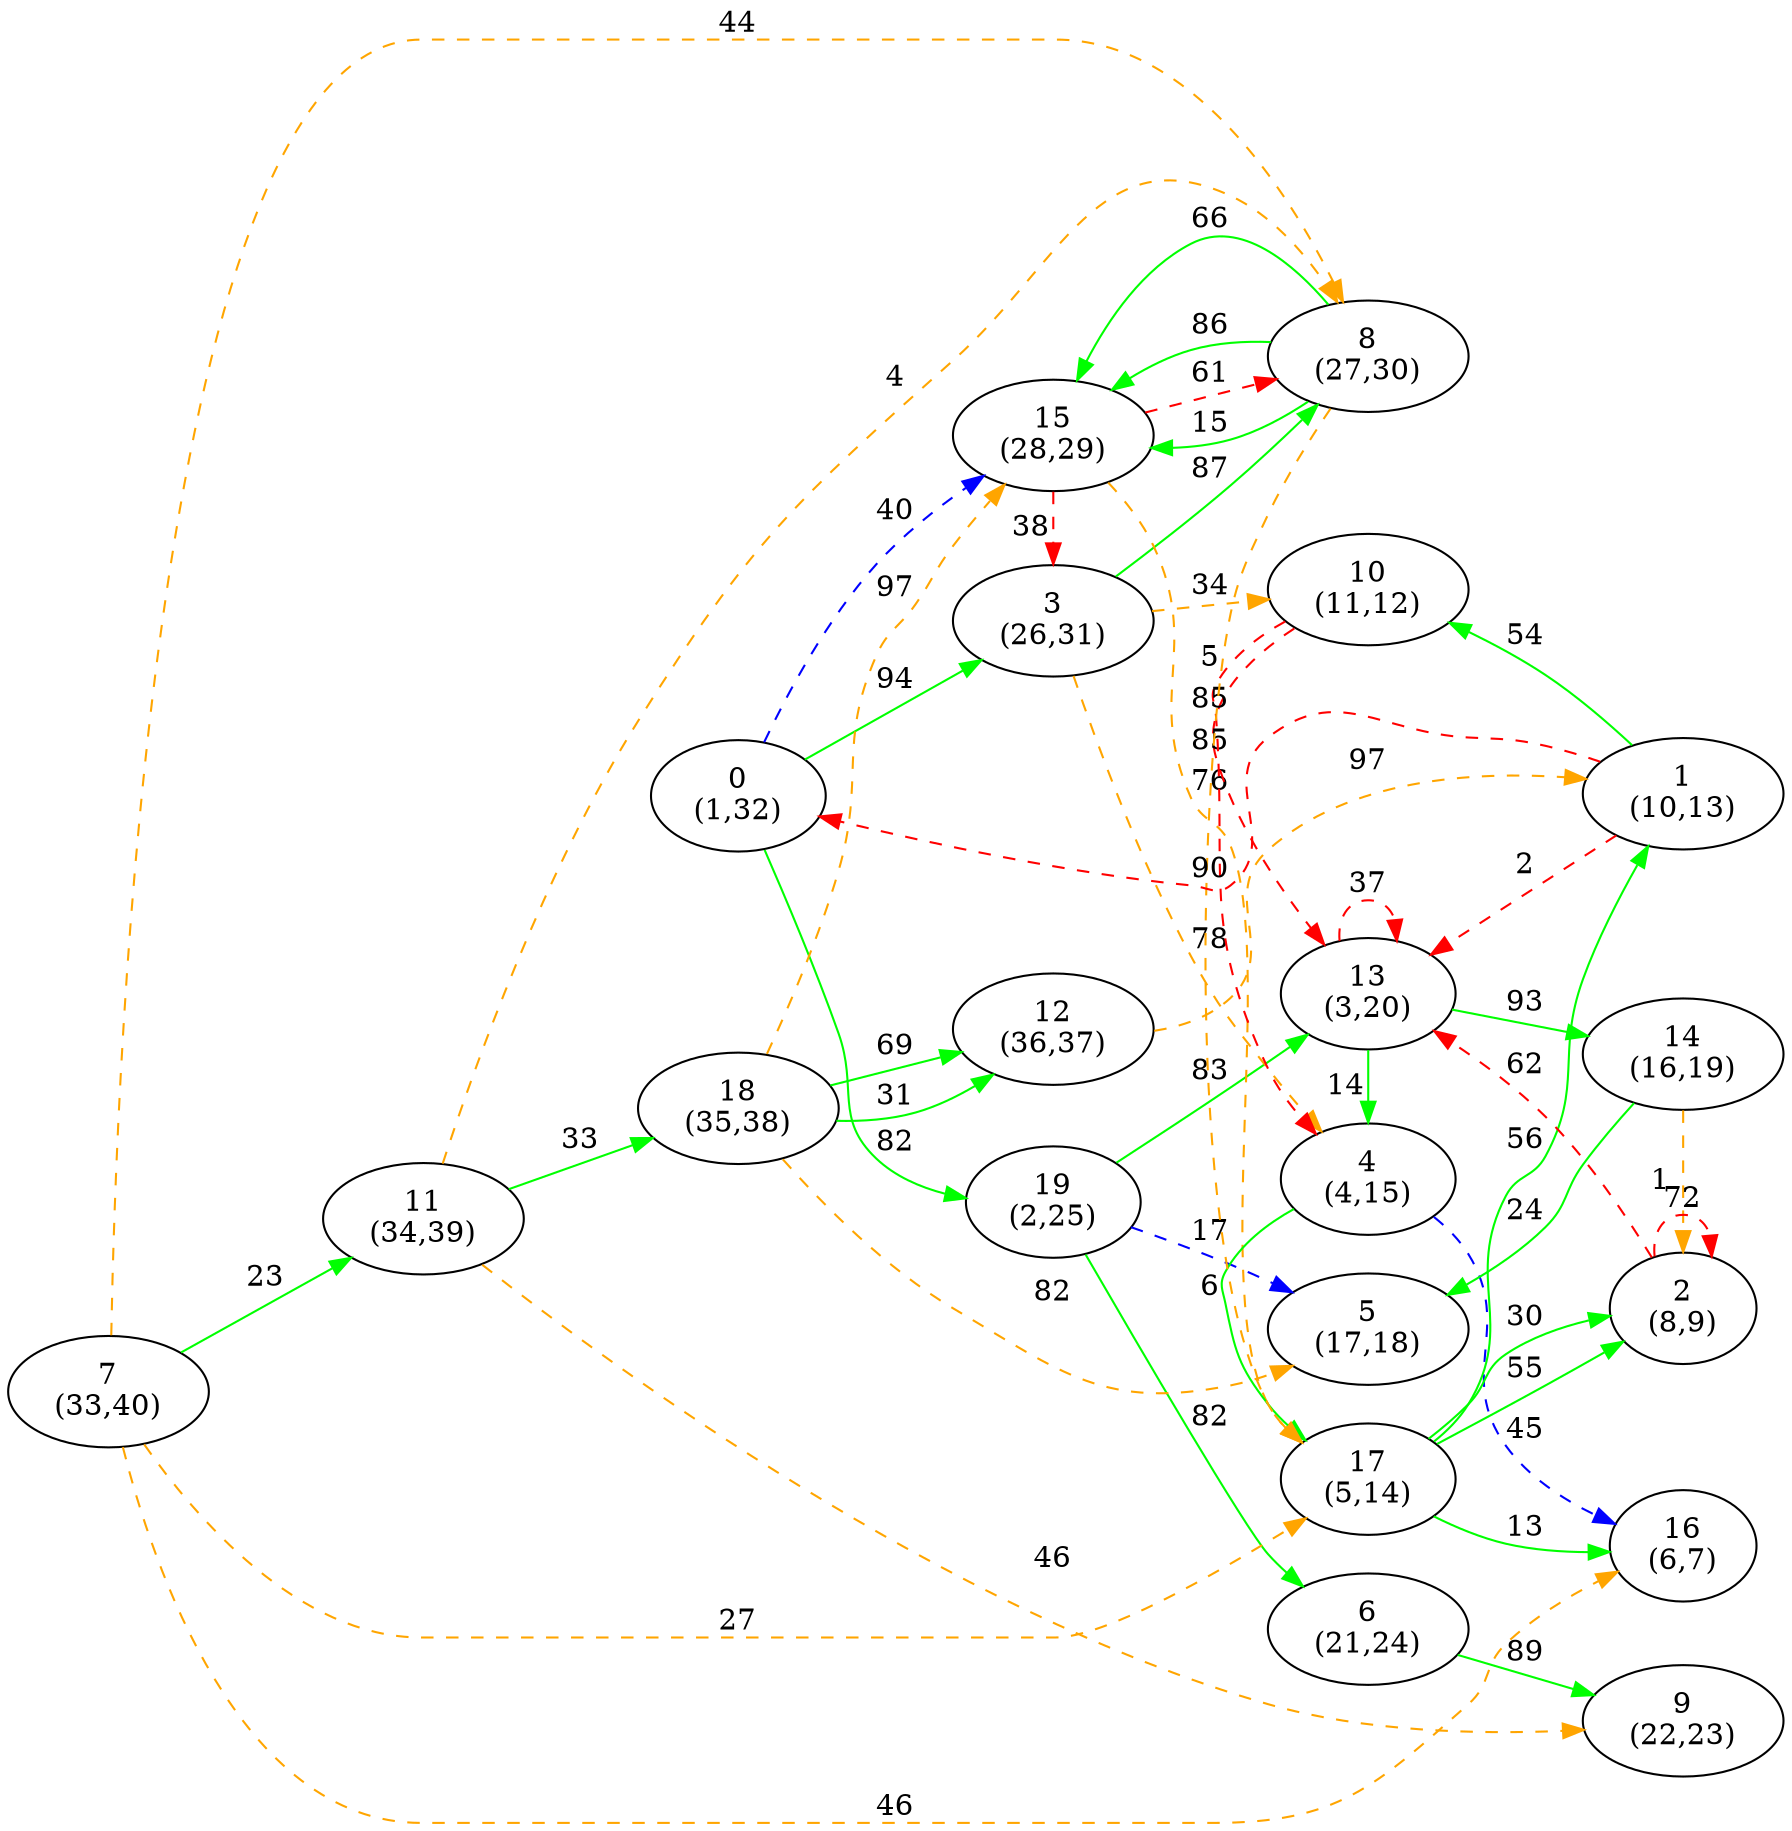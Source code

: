 digraph G {
ranksep = "equally";
rankdir = LR;
{rank = same; "0
(1,32)"; };
{rank = same; "19
(2,25)"; "3
(26,31)"; "15
(28,29)"; };
{rank = same; "13
(3,20)"; "5
(17,18)"; "6
(21,24)"; "4
(4,15)"; "10
(11,12)"; "8
(27,30)"; "17
(5,14)"; };
{rank = same; "14
(16,19)"; "9
(22,23)"; "16
(6,7)"; "2
(8,9)"; "1
(10,13)"; };
{rank = same; };
{rank = same; "7
(33,40)"; };
{rank = same; "11
(34,39)"; };
{rank = same; "18
(35,38)"; };
{rank = same; "12
(36,37)"; };
{rank = same; };
"0
(1,32)"->"19
(2,25)"[label="82" color = "green"];
"0
(1,32)"->"3
(26,31)"[label="94" color = "green"];
"0
(1,32)"->"15
(28,29)"[label="40" color = "blue" style = "dashed"];
"19
(2,25)"->"13
(3,20)"[label="83" color = "green"];
"19
(2,25)"->"5
(17,18)"[label="17" color = "blue" style = "dashed"];
"19
(2,25)"->"6
(21,24)"[label="82" color = "green"];
"3
(26,31)"->"4
(4,15)"[label="78" color = "orange" style = "dashed"];
"3
(26,31)"->"10
(11,12)"[label="34" color = "orange" style = "dashed"];
"3
(26,31)"->"8
(27,30)"[label="87" color = "green"];
"15
(28,29)"->"3
(26,31)"[label="38" color = "red" style = "dashed"];
"15
(28,29)"->"17
(5,14)"[label="76" color = "orange" style = "dashed"];
"15
(28,29)"->"8
(27,30)"[label="61" color = "red" style = "dashed"];
"13
(3,20)"->"4
(4,15)"[label="14" color = "green"];
"13
(3,20)"->"14
(16,19)"[label="93" color = "green"];
"13
(3,20)"->"13
(3,20)"[label="37" color = "red" style = "dashed"];
"5
(17,18)"
"6
(21,24)"->"9
(22,23)"[label="89" color = "green"];
"4
(4,15)"->"17
(5,14)"[label="6" color = "green"];
"4
(4,15)"->"16
(6,7)"[label="45" color = "blue" style = "dashed"];
"10
(11,12)"->"13
(3,20)"[label="85" color = "red" style = "dashed"];
"10
(11,12)"->"4
(4,15)"[label="85" color = "red" style = "dashed"];
"8
(27,30)"->"17
(5,14)"[label="5" color = "orange" style = "dashed"];
"8
(27,30)"->"15
(28,29)"[label="15" color = "green"];
"8
(27,30)"->"15
(28,29)"[label="66" color = "green"];
"8
(27,30)"->"15
(28,29)"[label="86" color = "green"];
"17
(5,14)"->"16
(6,7)"[label="13" color = "green"];
"17
(5,14)"->"2
(8,9)"[label="55" color = "green"];
"17
(5,14)"->"1
(10,13)"[label="56" color = "green"];
"17
(5,14)"->"2
(8,9)"[label="30" color = "green"];
"14
(16,19)"->"5
(17,18)"[label="24" color = "green"];
"14
(16,19)"->"2
(8,9)"[label="1" color = "orange" style = "dashed"];
"9
(22,23)"
"16
(6,7)"
"2
(8,9)"->"2
(8,9)"[label="72" color = "red" style = "dashed"];
"2
(8,9)"->"13
(3,20)"[label="62" color = "red" style = "dashed"];
"1
(10,13)"->"10
(11,12)"[label="54" color = "green"];
"1
(10,13)"->"13
(3,20)"[label="2" color = "red" style = "dashed"];
"1
(10,13)"->"0
(1,32)"[label="90" color = "red" style = "dashed"];
"7
(33,40)"->"17
(5,14)"[label="27" color = "orange" style = "dashed"];
"7
(33,40)"->"8
(27,30)"[label="44" color = "orange" style = "dashed"];
"7
(33,40)"->"11
(34,39)"[label="23" color = "green"];
"7
(33,40)"->"16
(6,7)"[label="46" color = "orange" style = "dashed"];
"11
(34,39)"->"8
(27,30)"[label="4" color = "orange" style = "dashed"];
"11
(34,39)"->"18
(35,38)"[label="33" color = "green"];
"11
(34,39)"->"9
(22,23)"[label="46" color = "orange" style = "dashed"];
"18
(35,38)"->"12
(36,37)"[label="69" color = "green"];
"18
(35,38)"->"5
(17,18)"[label="82" color = "orange" style = "dashed"];
"18
(35,38)"->"12
(36,37)"[label="31" color = "green"];
"18
(35,38)"->"15
(28,29)"[label="97" color = "orange" style = "dashed"];
"12
(36,37)"->"1
(10,13)"[label="97" color = "orange" style = "dashed"];
}
